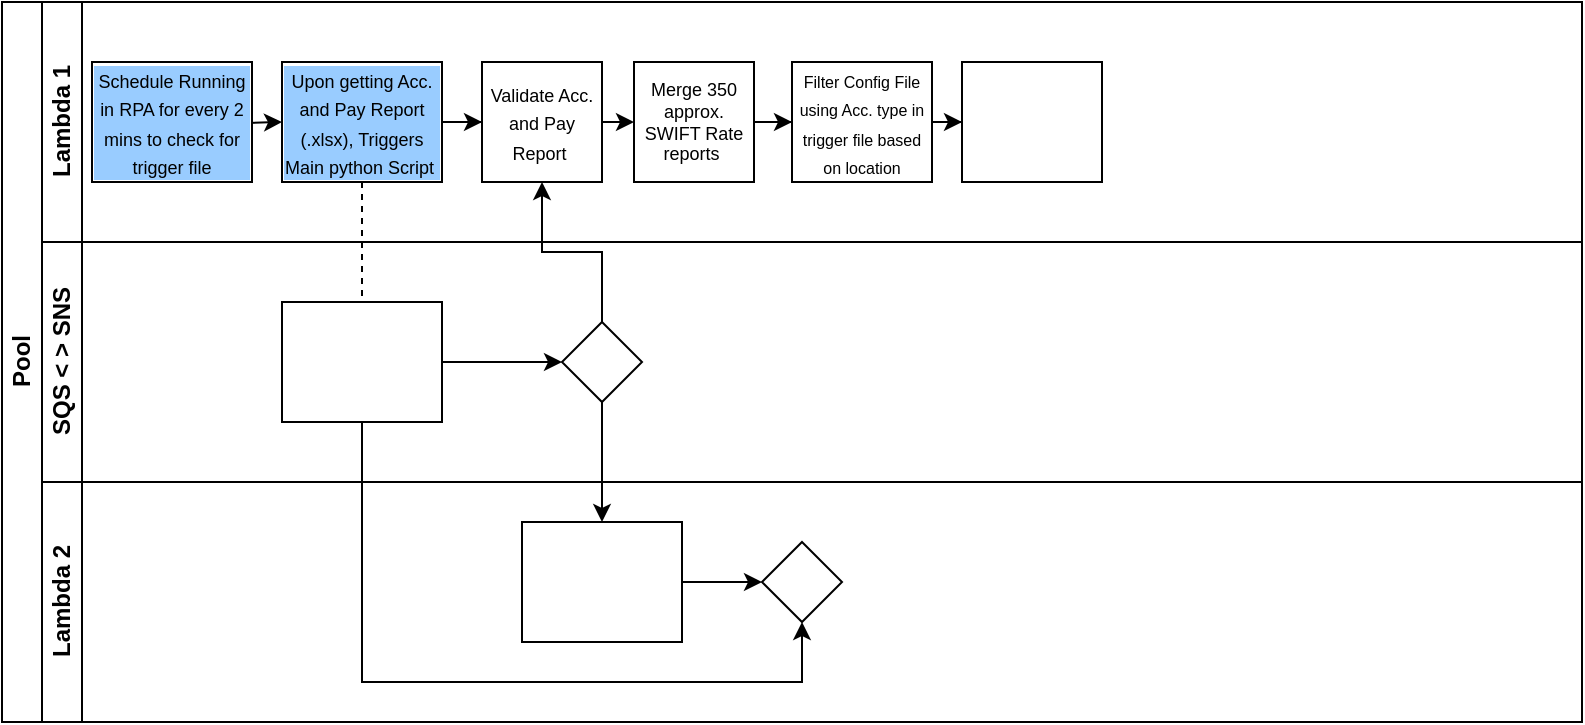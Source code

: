 <mxfile version="20.5.3" type="github">
  <diagram id="prtHgNgQTEPvFCAcTncT" name="Page-1">
    <mxGraphModel dx="1185" dy="628" grid="1" gridSize="10" guides="1" tooltips="1" connect="1" arrows="1" fold="1" page="1" pageScale="1" pageWidth="827" pageHeight="1169" math="0" shadow="0">
      <root>
        <mxCell id="0" />
        <mxCell id="1" parent="0" />
        <mxCell id="dNxyNK7c78bLwvsdeMH5-19" value="Pool" style="swimlane;html=1;childLayout=stackLayout;resizeParent=1;resizeParentMax=0;horizontal=0;startSize=20;horizontalStack=0;" parent="1" vertex="1">
          <mxGeometry x="10" y="120" width="790" height="360" as="geometry" />
        </mxCell>
        <mxCell id="dNxyNK7c78bLwvsdeMH5-27" value="" style="edgeStyle=orthogonalEdgeStyle;rounded=0;orthogonalLoop=1;jettySize=auto;html=1;dashed=1;endArrow=none;endFill=0;" parent="dNxyNK7c78bLwvsdeMH5-19" source="dNxyNK7c78bLwvsdeMH5-24" target="dNxyNK7c78bLwvsdeMH5-26" edge="1">
          <mxGeometry relative="1" as="geometry" />
        </mxCell>
        <mxCell id="dNxyNK7c78bLwvsdeMH5-31" style="edgeStyle=orthogonalEdgeStyle;rounded=0;orthogonalLoop=1;jettySize=auto;html=1;endArrow=classic;endFill=1;" parent="dNxyNK7c78bLwvsdeMH5-19" source="dNxyNK7c78bLwvsdeMH5-28" target="dNxyNK7c78bLwvsdeMH5-30" edge="1">
          <mxGeometry relative="1" as="geometry" />
        </mxCell>
        <mxCell id="dNxyNK7c78bLwvsdeMH5-35" style="edgeStyle=orthogonalEdgeStyle;rounded=0;orthogonalLoop=1;jettySize=auto;html=1;endArrow=classic;endFill=1;" parent="dNxyNK7c78bLwvsdeMH5-19" source="dNxyNK7c78bLwvsdeMH5-28" target="dNxyNK7c78bLwvsdeMH5-34" edge="1">
          <mxGeometry relative="1" as="geometry" />
        </mxCell>
        <mxCell id="dNxyNK7c78bLwvsdeMH5-38" style="edgeStyle=orthogonalEdgeStyle;rounded=0;orthogonalLoop=1;jettySize=auto;html=1;endArrow=classic;endFill=1;" parent="dNxyNK7c78bLwvsdeMH5-19" source="dNxyNK7c78bLwvsdeMH5-26" target="dNxyNK7c78bLwvsdeMH5-36" edge="1">
          <mxGeometry relative="1" as="geometry">
            <Array as="points">
              <mxPoint x="180" y="340" />
              <mxPoint x="400" y="340" />
            </Array>
          </mxGeometry>
        </mxCell>
        <mxCell id="dNxyNK7c78bLwvsdeMH5-20" value="Lambda 1" style="swimlane;html=1;startSize=20;horizontal=0;" parent="dNxyNK7c78bLwvsdeMH5-19" vertex="1">
          <mxGeometry x="20" width="770" height="120" as="geometry" />
        </mxCell>
        <mxCell id="dNxyNK7c78bLwvsdeMH5-25" value="" style="edgeStyle=orthogonalEdgeStyle;rounded=0;orthogonalLoop=1;jettySize=auto;html=1;labelBackgroundColor=#99CCFF;" parent="dNxyNK7c78bLwvsdeMH5-20" target="dNxyNK7c78bLwvsdeMH5-24" edge="1">
          <mxGeometry relative="1" as="geometry">
            <mxPoint x="80" y="60" as="sourcePoint" />
          </mxGeometry>
        </mxCell>
        <mxCell id="FkWmKAtXP2SPbw5BG4PE-8" value="" style="edgeStyle=orthogonalEdgeStyle;rounded=0;orthogonalLoop=1;jettySize=auto;html=1;fontSize=9;" edge="1" parent="dNxyNK7c78bLwvsdeMH5-20" source="dNxyNK7c78bLwvsdeMH5-24" target="dNxyNK7c78bLwvsdeMH5-30">
          <mxGeometry relative="1" as="geometry" />
        </mxCell>
        <mxCell id="dNxyNK7c78bLwvsdeMH5-24" value="&lt;font style=&quot;font-size: 9px;&quot;&gt;Upon getting Acc. and Pay Report (.xlsx), Triggers Main python Script&amp;nbsp;&lt;/font&gt;" style="rounded=0;whiteSpace=wrap;html=1;fontFamily=Helvetica;fontSize=12;fontColor=#000000;align=center;labelBackgroundColor=#99CCFF;" parent="dNxyNK7c78bLwvsdeMH5-20" vertex="1">
          <mxGeometry x="120" y="30" width="80" height="60" as="geometry" />
        </mxCell>
        <mxCell id="FkWmKAtXP2SPbw5BG4PE-15" style="edgeStyle=orthogonalEdgeStyle;rounded=0;orthogonalLoop=1;jettySize=auto;html=1;exitX=1;exitY=0.5;exitDx=0;exitDy=0;entryX=0;entryY=0.5;entryDx=0;entryDy=0;labelBackgroundColor=#99CCFF;fontSize=9;fontColor=#66B2FF;" edge="1" parent="dNxyNK7c78bLwvsdeMH5-20" source="dNxyNK7c78bLwvsdeMH5-30" target="FkWmKAtXP2SPbw5BG4PE-9">
          <mxGeometry relative="1" as="geometry" />
        </mxCell>
        <mxCell id="dNxyNK7c78bLwvsdeMH5-30" value="&lt;font style=&quot;font-size: 9px;&quot;&gt;Validate Acc. and Pay Report&amp;nbsp;&lt;/font&gt;" style="rounded=0;whiteSpace=wrap;html=1;fontFamily=Helvetica;fontSize=12;fontColor=#000000;align=center;" parent="dNxyNK7c78bLwvsdeMH5-20" vertex="1">
          <mxGeometry x="220" y="30" width="60" height="60" as="geometry" />
        </mxCell>
        <mxCell id="FkWmKAtXP2SPbw5BG4PE-1" value="&lt;font style=&quot;font-size: 9px;&quot;&gt;Schedule Running in RPA for every 2 mins to check for trigger file&lt;/font&gt;" style="rounded=0;whiteSpace=wrap;html=1;fontFamily=Helvetica;fontSize=12;fontColor=#000000;align=center;labelBackgroundColor=#99CCFF;" vertex="1" parent="dNxyNK7c78bLwvsdeMH5-20">
          <mxGeometry x="25" y="30" width="80" height="60" as="geometry" />
        </mxCell>
        <mxCell id="FkWmKAtXP2SPbw5BG4PE-12" value="" style="edgeStyle=orthogonalEdgeStyle;rounded=0;orthogonalLoop=1;jettySize=auto;html=1;labelBackgroundColor=#99CCFF;fontSize=9;fontColor=#66B2FF;" edge="1" parent="dNxyNK7c78bLwvsdeMH5-20" source="FkWmKAtXP2SPbw5BG4PE-9" target="FkWmKAtXP2SPbw5BG4PE-11">
          <mxGeometry relative="1" as="geometry" />
        </mxCell>
        <mxCell id="FkWmKAtXP2SPbw5BG4PE-9" value="&lt;font style=&quot;font-size: 9px;&quot;&gt;Merge 350 approx. SWIFT Rate reports&amp;nbsp;&lt;/font&gt;" style="whiteSpace=wrap;html=1;fontColor=#000000;rounded=0;fontSize=9;" vertex="1" parent="dNxyNK7c78bLwvsdeMH5-20">
          <mxGeometry x="296" y="30" width="60" height="60" as="geometry" />
        </mxCell>
        <mxCell id="FkWmKAtXP2SPbw5BG4PE-14" value="" style="edgeStyle=orthogonalEdgeStyle;rounded=0;orthogonalLoop=1;jettySize=auto;html=1;labelBackgroundColor=#99CCFF;fontSize=9;fontColor=#66B2FF;" edge="1" parent="dNxyNK7c78bLwvsdeMH5-20" source="FkWmKAtXP2SPbw5BG4PE-11" target="FkWmKAtXP2SPbw5BG4PE-13">
          <mxGeometry relative="1" as="geometry" />
        </mxCell>
        <mxCell id="FkWmKAtXP2SPbw5BG4PE-11" value="&lt;font style=&quot;font-size: 8px;&quot;&gt;Filter Config File using Acc. type in trigger file based on location&lt;/font&gt;" style="whiteSpace=wrap;html=1;fontColor=#000000;rounded=0;" vertex="1" parent="dNxyNK7c78bLwvsdeMH5-20">
          <mxGeometry x="375" y="30" width="70" height="60" as="geometry" />
        </mxCell>
        <mxCell id="FkWmKAtXP2SPbw5BG4PE-13" value="" style="whiteSpace=wrap;html=1;fontColor=#000000;rounded=0;" vertex="1" parent="dNxyNK7c78bLwvsdeMH5-20">
          <mxGeometry x="460" y="30" width="70" height="60" as="geometry" />
        </mxCell>
        <mxCell id="dNxyNK7c78bLwvsdeMH5-21" value="SQS &amp;lt; &amp;gt; SNS" style="swimlane;html=1;startSize=20;horizontal=0;" parent="dNxyNK7c78bLwvsdeMH5-19" vertex="1">
          <mxGeometry x="20" y="120" width="770" height="120" as="geometry" />
        </mxCell>
        <mxCell id="dNxyNK7c78bLwvsdeMH5-29" value="" style="edgeStyle=orthogonalEdgeStyle;rounded=0;orthogonalLoop=1;jettySize=auto;html=1;endArrow=classic;endFill=1;" parent="dNxyNK7c78bLwvsdeMH5-21" source="dNxyNK7c78bLwvsdeMH5-26" target="dNxyNK7c78bLwvsdeMH5-28" edge="1">
          <mxGeometry relative="1" as="geometry" />
        </mxCell>
        <mxCell id="dNxyNK7c78bLwvsdeMH5-26" value="" style="rounded=0;whiteSpace=wrap;html=1;fontFamily=Helvetica;fontSize=12;fontColor=#000000;align=center;" parent="dNxyNK7c78bLwvsdeMH5-21" vertex="1">
          <mxGeometry x="120" y="30" width="80" height="60" as="geometry" />
        </mxCell>
        <mxCell id="dNxyNK7c78bLwvsdeMH5-28" value="" style="rhombus;whiteSpace=wrap;html=1;fontFamily=Helvetica;fontSize=12;fontColor=#000000;align=center;" parent="dNxyNK7c78bLwvsdeMH5-21" vertex="1">
          <mxGeometry x="260" y="40" width="40" height="40" as="geometry" />
        </mxCell>
        <mxCell id="dNxyNK7c78bLwvsdeMH5-22" value="Lambda 2" style="swimlane;html=1;startSize=20;horizontal=0;" parent="dNxyNK7c78bLwvsdeMH5-19" vertex="1">
          <mxGeometry x="20" y="240" width="770" height="120" as="geometry" />
        </mxCell>
        <mxCell id="dNxyNK7c78bLwvsdeMH5-37" value="" style="edgeStyle=orthogonalEdgeStyle;rounded=0;orthogonalLoop=1;jettySize=auto;html=1;endArrow=classic;endFill=1;" parent="dNxyNK7c78bLwvsdeMH5-22" source="dNxyNK7c78bLwvsdeMH5-34" target="dNxyNK7c78bLwvsdeMH5-36" edge="1">
          <mxGeometry relative="1" as="geometry" />
        </mxCell>
        <mxCell id="dNxyNK7c78bLwvsdeMH5-34" value="" style="rounded=0;whiteSpace=wrap;html=1;fontFamily=Helvetica;fontSize=12;fontColor=#000000;align=center;" parent="dNxyNK7c78bLwvsdeMH5-22" vertex="1">
          <mxGeometry x="240" y="20" width="80" height="60" as="geometry" />
        </mxCell>
        <mxCell id="dNxyNK7c78bLwvsdeMH5-36" value="" style="rhombus;whiteSpace=wrap;html=1;fontFamily=Helvetica;fontSize=12;fontColor=#000000;align=center;" parent="dNxyNK7c78bLwvsdeMH5-22" vertex="1">
          <mxGeometry x="360" y="30" width="40" height="40" as="geometry" />
        </mxCell>
      </root>
    </mxGraphModel>
  </diagram>
</mxfile>
